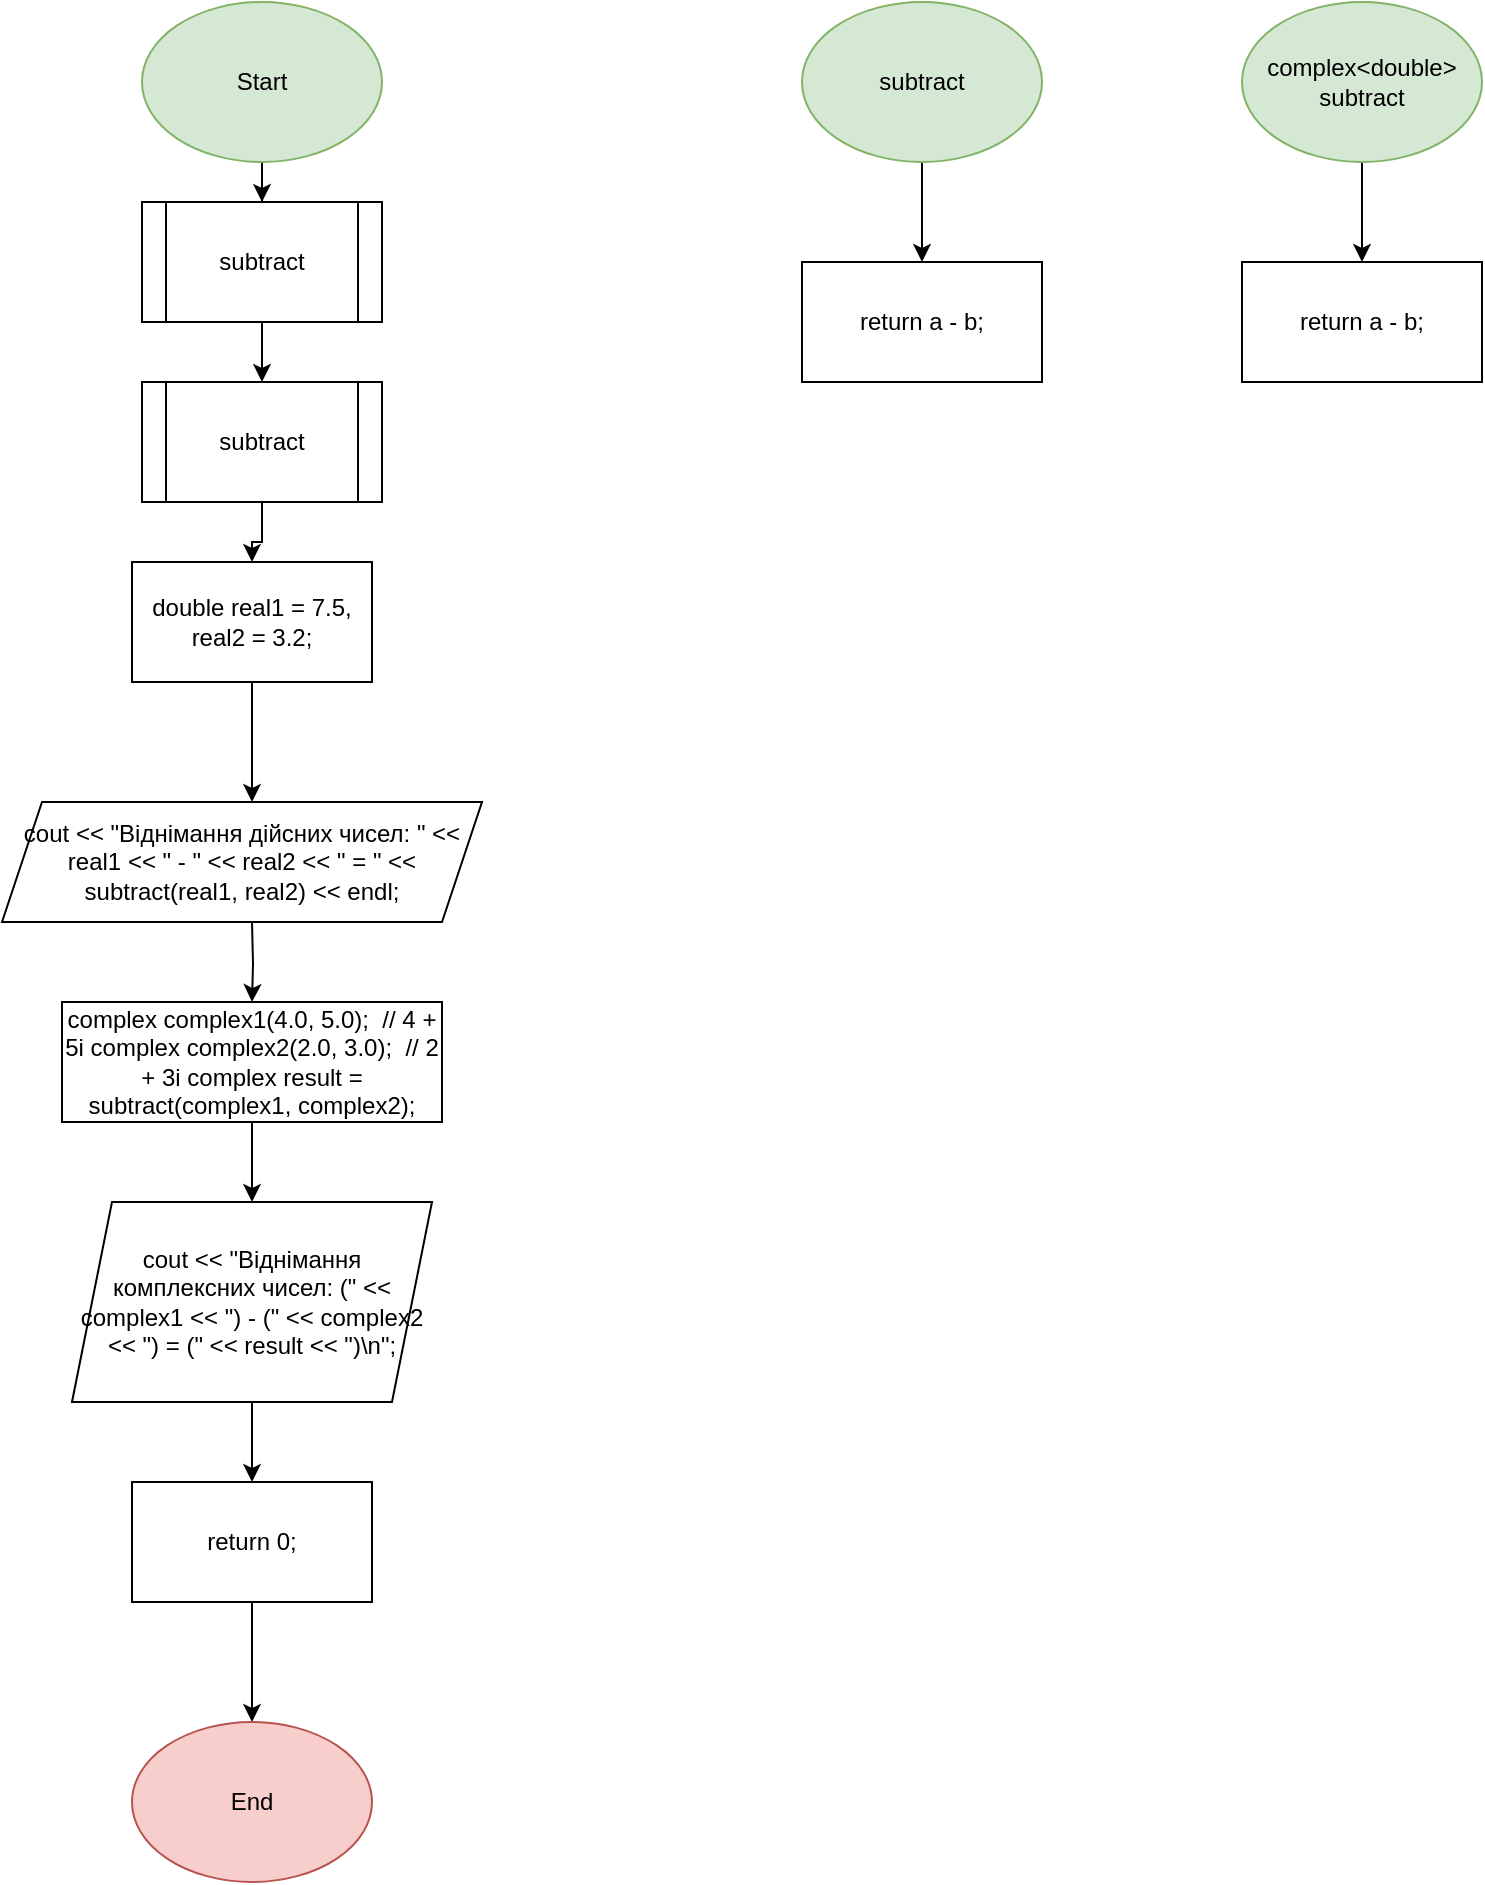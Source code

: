 <mxfile version="24.8.6">
  <diagram name="Сторінка-1" id="jNB5n88Q05SqVZQeMukw">
    <mxGraphModel grid="1" page="1" gridSize="10" guides="1" tooltips="1" connect="1" arrows="1" fold="1" pageScale="1" pageWidth="827" pageHeight="1169" math="0" shadow="0">
      <root>
        <mxCell id="0" />
        <mxCell id="1" parent="0" />
        <mxCell id="8COHMRkI_t1hOYDH70cb-16" style="edgeStyle=orthogonalEdgeStyle;rounded=0;orthogonalLoop=1;jettySize=auto;html=1;" edge="1" parent="1" source="8COHMRkI_t1hOYDH70cb-1" target="8COHMRkI_t1hOYDH70cb-17">
          <mxGeometry relative="1" as="geometry">
            <mxPoint x="130" y="160" as="targetPoint" />
          </mxGeometry>
        </mxCell>
        <mxCell id="8COHMRkI_t1hOYDH70cb-1" value="Start" style="ellipse;whiteSpace=wrap;html=1;fillColor=#d5e8d4;strokeColor=#82b366;" vertex="1" parent="1">
          <mxGeometry x="70" y="30" width="120" height="80" as="geometry" />
        </mxCell>
        <mxCell id="8COHMRkI_t1hOYDH70cb-4" style="edgeStyle=orthogonalEdgeStyle;rounded=0;orthogonalLoop=1;jettySize=auto;html=1;" edge="1" parent="1" source="8COHMRkI_t1hOYDH70cb-3">
          <mxGeometry relative="1" as="geometry">
            <mxPoint x="125" y="430" as="targetPoint" />
          </mxGeometry>
        </mxCell>
        <mxCell id="8COHMRkI_t1hOYDH70cb-3" value="double real1 = 7.5, real2 = 3.2;" style="rounded=0;whiteSpace=wrap;html=1;" vertex="1" parent="1">
          <mxGeometry x="65" y="310" width="120" height="60" as="geometry" />
        </mxCell>
        <mxCell id="8COHMRkI_t1hOYDH70cb-7" style="edgeStyle=orthogonalEdgeStyle;rounded=0;orthogonalLoop=1;jettySize=auto;html=1;" edge="1" parent="1" target="8COHMRkI_t1hOYDH70cb-8">
          <mxGeometry relative="1" as="geometry">
            <mxPoint x="125" y="550" as="targetPoint" />
            <mxPoint x="125" y="490" as="sourcePoint" />
          </mxGeometry>
        </mxCell>
        <mxCell id="8COHMRkI_t1hOYDH70cb-6" value="cout &lt;&lt; &quot;Віднімання дійсних чисел: &quot; &lt;&lt; real1 &lt;&lt; &quot; - &quot; &lt;&lt; real2 &lt;&lt; &quot; = &quot; &lt;&lt; subtract(real1, real2) &lt;&lt; endl;" style="shape=parallelogram;perimeter=parallelogramPerimeter;whiteSpace=wrap;html=1;fixedSize=1;" vertex="1" parent="1">
          <mxGeometry y="430" width="240" height="60" as="geometry" />
        </mxCell>
        <mxCell id="8COHMRkI_t1hOYDH70cb-9" style="edgeStyle=orthogonalEdgeStyle;rounded=0;orthogonalLoop=1;jettySize=auto;html=1;" edge="1" parent="1" source="8COHMRkI_t1hOYDH70cb-8" target="8COHMRkI_t1hOYDH70cb-10">
          <mxGeometry relative="1" as="geometry">
            <mxPoint x="125" y="670" as="targetPoint" />
          </mxGeometry>
        </mxCell>
        <mxCell id="8COHMRkI_t1hOYDH70cb-8" value="complex&lt;double&gt; complex1(4.0, 5.0);  // 4 + 5i complex&lt;double&gt; complex2(2.0, 3.0);  // 2 + 3i complex&lt;double&gt; result = subtract(complex1, complex2);" style="rounded=0;whiteSpace=wrap;html=1;" vertex="1" parent="1">
          <mxGeometry x="30" y="530" width="190" height="60" as="geometry" />
        </mxCell>
        <mxCell id="8COHMRkI_t1hOYDH70cb-11" style="edgeStyle=orthogonalEdgeStyle;rounded=0;orthogonalLoop=1;jettySize=auto;html=1;" edge="1" parent="1" source="8COHMRkI_t1hOYDH70cb-10" target="8COHMRkI_t1hOYDH70cb-13">
          <mxGeometry relative="1" as="geometry">
            <mxPoint x="125" y="780" as="targetPoint" />
          </mxGeometry>
        </mxCell>
        <mxCell id="8COHMRkI_t1hOYDH70cb-10" value="cout &lt;&lt; &quot;Віднімання комплексних чисел: (&quot; &lt;&lt; complex1 &lt;&lt; &quot;) - (&quot; &lt;&lt; complex2 &lt;&lt; &quot;) = (&quot; &lt;&lt; result &lt;&lt; &quot;)\n&quot;;" style="shape=parallelogram;perimeter=parallelogramPerimeter;whiteSpace=wrap;html=1;fixedSize=1;" vertex="1" parent="1">
          <mxGeometry x="35" y="630" width="180" height="100" as="geometry" />
        </mxCell>
        <mxCell id="8COHMRkI_t1hOYDH70cb-14" style="edgeStyle=orthogonalEdgeStyle;rounded=0;orthogonalLoop=1;jettySize=auto;html=1;entryX=0.5;entryY=0;entryDx=0;entryDy=0;" edge="1" parent="1" source="8COHMRkI_t1hOYDH70cb-13" target="8COHMRkI_t1hOYDH70cb-15">
          <mxGeometry relative="1" as="geometry">
            <mxPoint x="125" y="860" as="targetPoint" />
          </mxGeometry>
        </mxCell>
        <mxCell id="8COHMRkI_t1hOYDH70cb-13" value="return 0;" style="rounded=0;whiteSpace=wrap;html=1;" vertex="1" parent="1">
          <mxGeometry x="65" y="770" width="120" height="60" as="geometry" />
        </mxCell>
        <mxCell id="8COHMRkI_t1hOYDH70cb-15" value="End" style="ellipse;whiteSpace=wrap;html=1;fillColor=#f8cecc;strokeColor=#b85450;" vertex="1" parent="1">
          <mxGeometry x="65" y="890" width="120" height="80" as="geometry" />
        </mxCell>
        <mxCell id="8COHMRkI_t1hOYDH70cb-18" style="edgeStyle=orthogonalEdgeStyle;rounded=0;orthogonalLoop=1;jettySize=auto;html=1;" edge="1" parent="1" source="8COHMRkI_t1hOYDH70cb-17" target="8COHMRkI_t1hOYDH70cb-19">
          <mxGeometry relative="1" as="geometry">
            <mxPoint x="130" y="250" as="targetPoint" />
          </mxGeometry>
        </mxCell>
        <mxCell id="8COHMRkI_t1hOYDH70cb-17" value="subtract" style="shape=process;whiteSpace=wrap;html=1;backgroundOutline=1;" vertex="1" parent="1">
          <mxGeometry x="70" y="130" width="120" height="60" as="geometry" />
        </mxCell>
        <mxCell id="8COHMRkI_t1hOYDH70cb-20" style="edgeStyle=orthogonalEdgeStyle;rounded=0;orthogonalLoop=1;jettySize=auto;html=1;entryX=0.5;entryY=0;entryDx=0;entryDy=0;" edge="1" parent="1" source="8COHMRkI_t1hOYDH70cb-19" target="8COHMRkI_t1hOYDH70cb-3">
          <mxGeometry relative="1" as="geometry" />
        </mxCell>
        <mxCell id="8COHMRkI_t1hOYDH70cb-19" value="subtract" style="shape=process;whiteSpace=wrap;html=1;backgroundOutline=1;" vertex="1" parent="1">
          <mxGeometry x="70" y="220" width="120" height="60" as="geometry" />
        </mxCell>
        <mxCell id="8COHMRkI_t1hOYDH70cb-22" style="edgeStyle=orthogonalEdgeStyle;rounded=0;orthogonalLoop=1;jettySize=auto;html=1;" edge="1" parent="1" source="8COHMRkI_t1hOYDH70cb-21" target="8COHMRkI_t1hOYDH70cb-23">
          <mxGeometry relative="1" as="geometry">
            <mxPoint x="460" y="190" as="targetPoint" />
          </mxGeometry>
        </mxCell>
        <mxCell id="8COHMRkI_t1hOYDH70cb-21" value="subtract" style="ellipse;whiteSpace=wrap;html=1;fillColor=#d5e8d4;strokeColor=#82b366;" vertex="1" parent="1">
          <mxGeometry x="400" y="30" width="120" height="80" as="geometry" />
        </mxCell>
        <mxCell id="8COHMRkI_t1hOYDH70cb-23" value="return a - b;" style="rounded=0;whiteSpace=wrap;html=1;" vertex="1" parent="1">
          <mxGeometry x="400" y="160" width="120" height="60" as="geometry" />
        </mxCell>
        <mxCell id="8COHMRkI_t1hOYDH70cb-25" style="edgeStyle=orthogonalEdgeStyle;rounded=0;orthogonalLoop=1;jettySize=auto;html=1;" edge="1" parent="1" source="8COHMRkI_t1hOYDH70cb-24" target="8COHMRkI_t1hOYDH70cb-26">
          <mxGeometry relative="1" as="geometry">
            <mxPoint x="680" y="170" as="targetPoint" />
          </mxGeometry>
        </mxCell>
        <mxCell id="8COHMRkI_t1hOYDH70cb-24" value="complex&amp;lt;double&amp;gt; subtract" style="ellipse;whiteSpace=wrap;html=1;fillColor=#d5e8d4;strokeColor=#82b366;" vertex="1" parent="1">
          <mxGeometry x="620" y="30" width="120" height="80" as="geometry" />
        </mxCell>
        <mxCell id="8COHMRkI_t1hOYDH70cb-26" value="return a - b;" style="rounded=0;whiteSpace=wrap;html=1;" vertex="1" parent="1">
          <mxGeometry x="620" y="160" width="120" height="60" as="geometry" />
        </mxCell>
      </root>
    </mxGraphModel>
  </diagram>
</mxfile>
